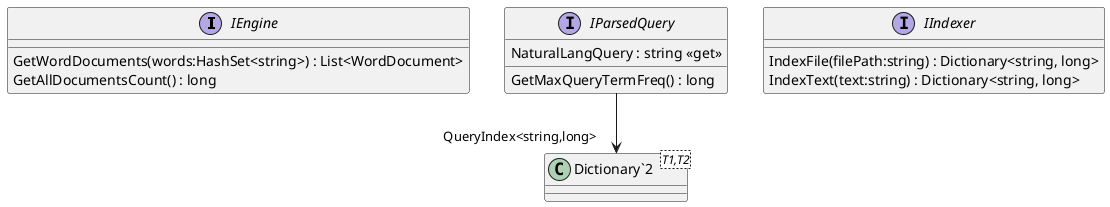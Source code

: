 @startuml
interface IEngine {
    GetWordDocuments(words:HashSet<string>) : List<WordDocument>
    GetAllDocumentsCount() : long
}
interface IParsedQuery {
    NaturalLangQuery : string <<get>>
    GetMaxQueryTermFreq() : long
}
interface IIndexer {
    IndexFile(filePath:string) : Dictionary<string, long>
    IndexText(text:string) : Dictionary<string, long>
}
class "Dictionary`2"<T1,T2> {
}
IParsedQuery --> "QueryIndex<string,long>" "Dictionary`2"
@enduml
